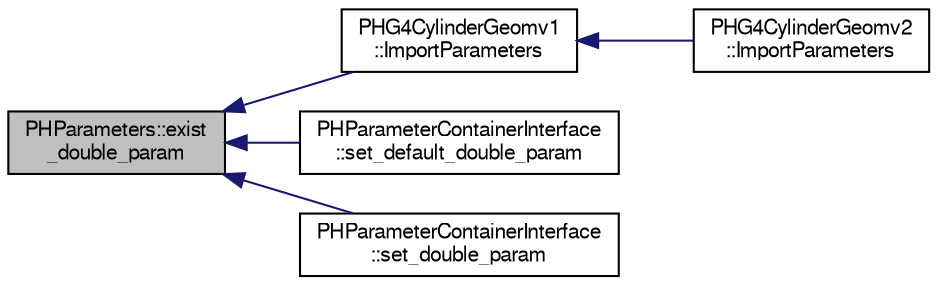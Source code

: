 digraph "PHParameters::exist_double_param"
{
  bgcolor="transparent";
  edge [fontname="FreeSans",fontsize="10",labelfontname="FreeSans",labelfontsize="10"];
  node [fontname="FreeSans",fontsize="10",shape=record];
  rankdir="LR";
  Node1 [label="PHParameters::exist\l_double_param",height=0.2,width=0.4,color="black", fillcolor="grey75", style="filled" fontcolor="black"];
  Node1 -> Node2 [dir="back",color="midnightblue",fontsize="10",style="solid",fontname="FreeSans"];
  Node2 [label="PHG4CylinderGeomv1\l::ImportParameters",height=0.2,width=0.4,color="black",URL="$d3/d63/classPHG4CylinderGeomv1.html#accabd2d72bf6949d7e6daefbc93e8ab2",tooltip="load parameters from PHParameters, which interface to Database/XML/ROOT files "];
  Node2 -> Node3 [dir="back",color="midnightblue",fontsize="10",style="solid",fontname="FreeSans"];
  Node3 [label="PHG4CylinderGeomv2\l::ImportParameters",height=0.2,width=0.4,color="black",URL="$d1/df3/classPHG4CylinderGeomv2.html#ae660d920fd9c780b4cc92b92037aeb0e",tooltip="load parameters from PHParameters, which interface to Database/XML/ROOT files "];
  Node1 -> Node4 [dir="back",color="midnightblue",fontsize="10",style="solid",fontname="FreeSans"];
  Node4 [label="PHParameterContainerInterface\l::set_default_double_param",height=0.2,width=0.4,color="black",URL="$da/d11/classPHParameterContainerInterface.html#a304d76924bdc742b6f68fd4bede1bde4"];
  Node1 -> Node5 [dir="back",color="midnightblue",fontsize="10",style="solid",fontname="FreeSans"];
  Node5 [label="PHParameterContainerInterface\l::set_double_param",height=0.2,width=0.4,color="black",URL="$da/d11/classPHParameterContainerInterface.html#a2a28e69d116516f52e2848a9a6a6f50a"];
}
